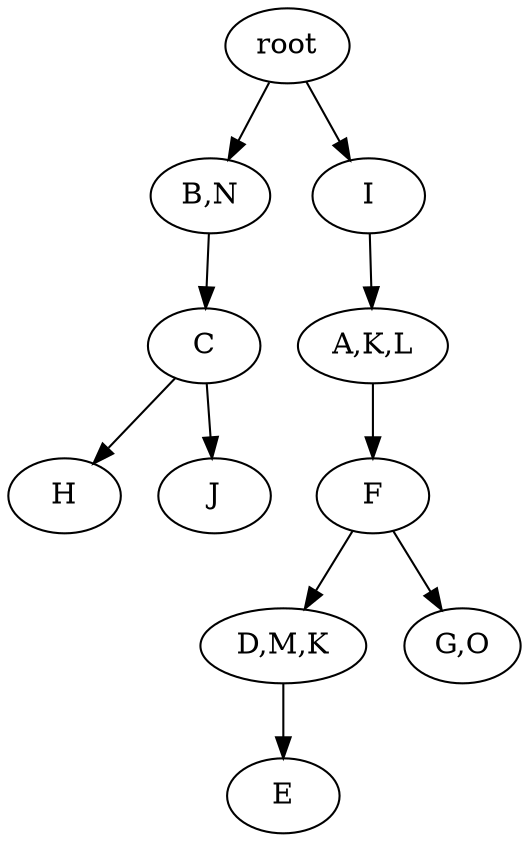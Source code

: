 strict digraph G {
	graph [name=G];
	0	 [label=root];
	3	 [label="B,N"];
	0 -> 3;
	1	 [label=I];
	0 -> 1;
	4	 [label=C];
	3 -> 4;
	6	 [label=H];
	4 -> 6;
	5	 [label=J];
	4 -> 5;
	2	 [label="A,K,L"];
	7	 [label=F];
	2 -> 7;
	9	 [label="D,M,K"];
	10	 [label=E];
	9 -> 10;
	7 -> 9;
	8	 [label="G,O"];
	7 -> 8;
	1 -> 2;
}
